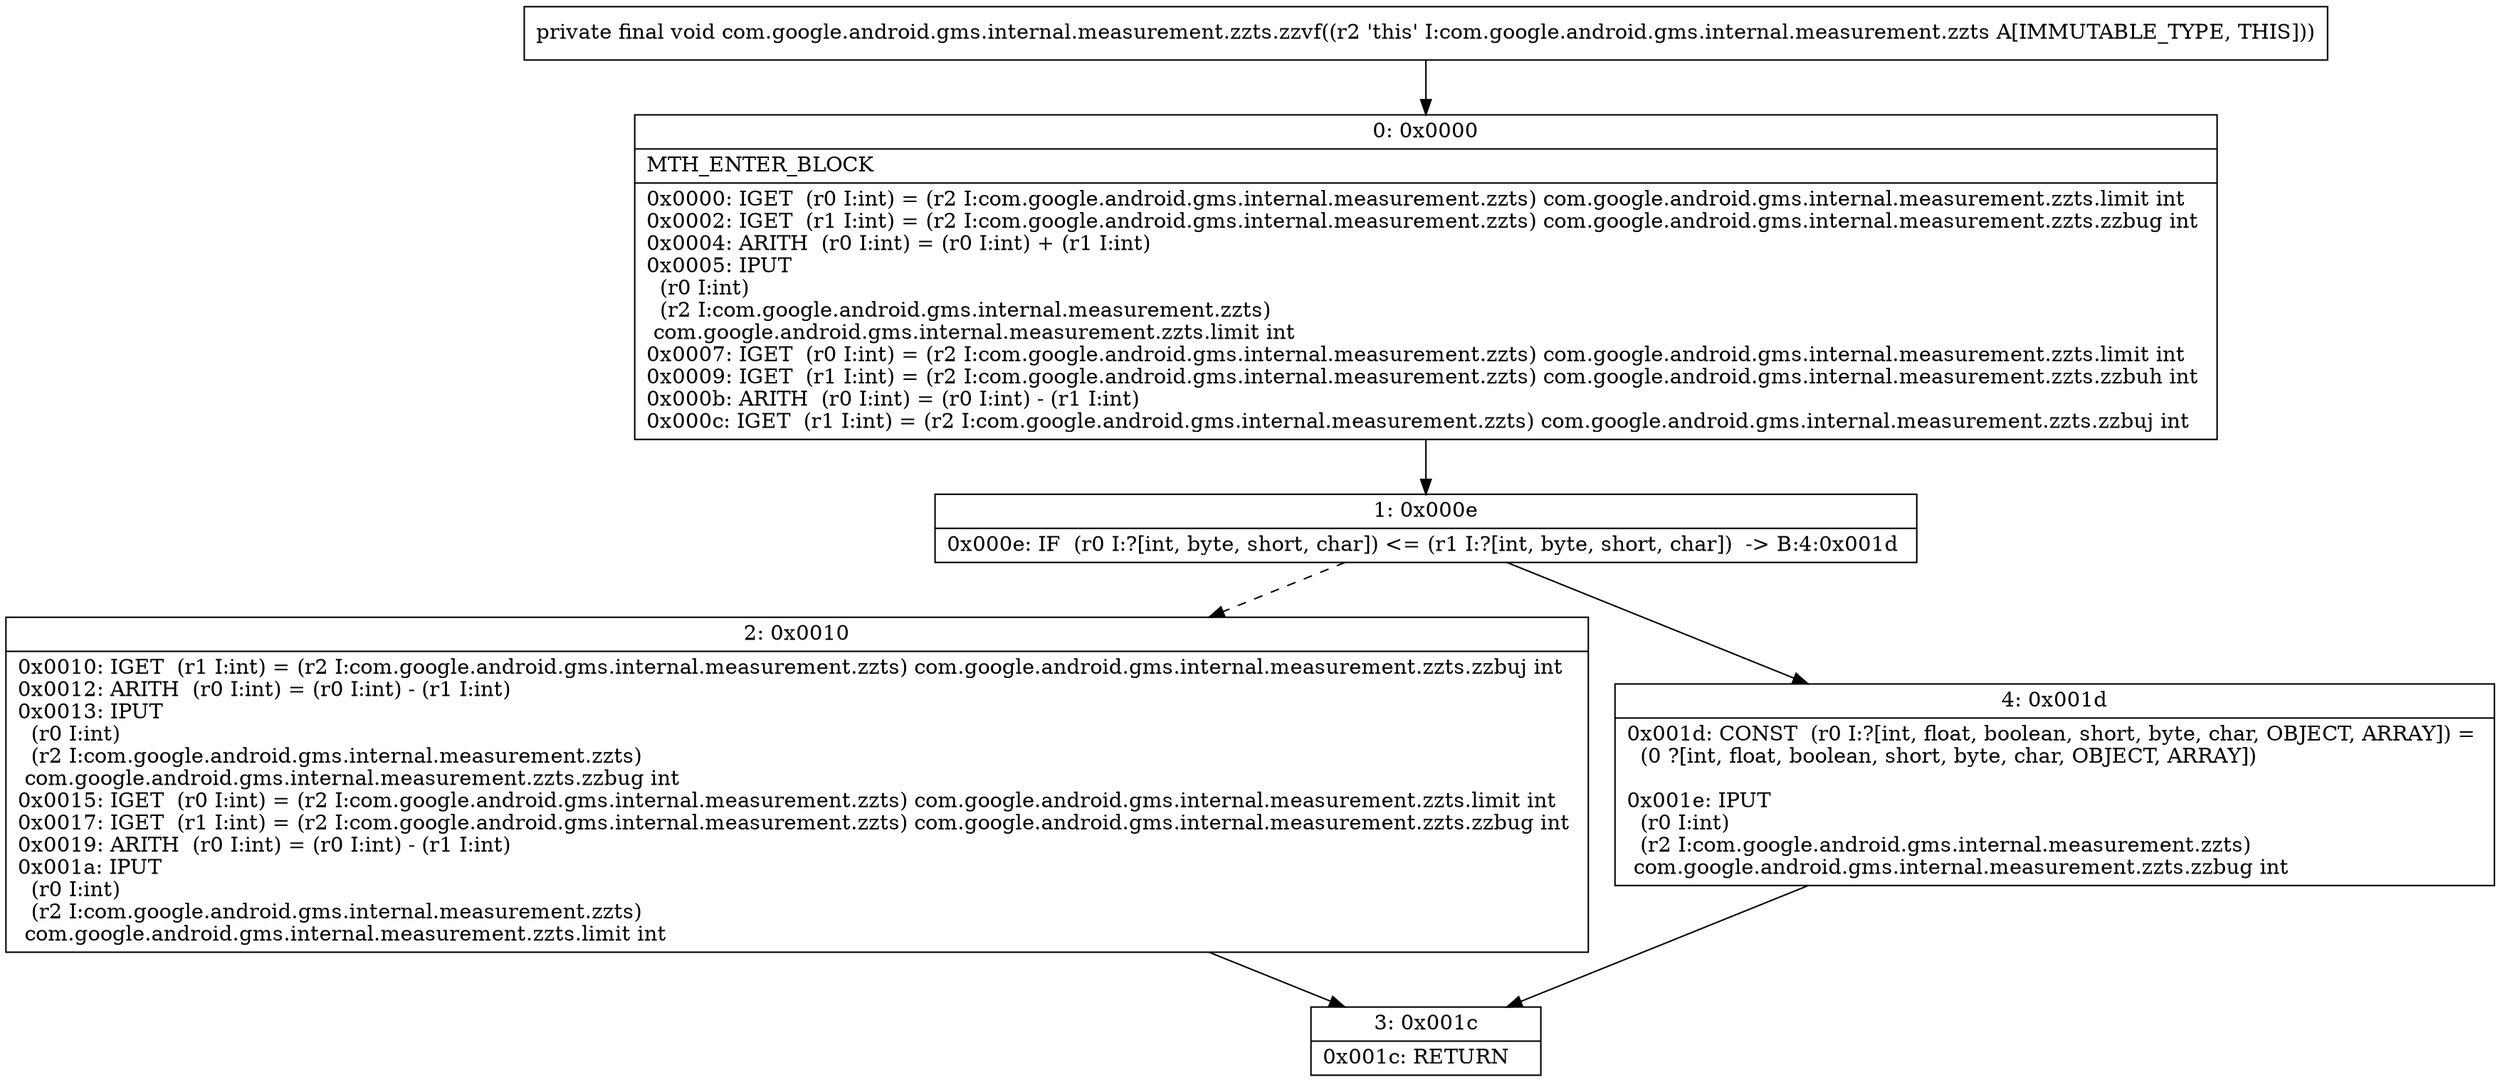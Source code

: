 digraph "CFG forcom.google.android.gms.internal.measurement.zzts.zzvf()V" {
Node_0 [shape=record,label="{0\:\ 0x0000|MTH_ENTER_BLOCK\l|0x0000: IGET  (r0 I:int) = (r2 I:com.google.android.gms.internal.measurement.zzts) com.google.android.gms.internal.measurement.zzts.limit int \l0x0002: IGET  (r1 I:int) = (r2 I:com.google.android.gms.internal.measurement.zzts) com.google.android.gms.internal.measurement.zzts.zzbug int \l0x0004: ARITH  (r0 I:int) = (r0 I:int) + (r1 I:int) \l0x0005: IPUT  \l  (r0 I:int)\l  (r2 I:com.google.android.gms.internal.measurement.zzts)\l com.google.android.gms.internal.measurement.zzts.limit int \l0x0007: IGET  (r0 I:int) = (r2 I:com.google.android.gms.internal.measurement.zzts) com.google.android.gms.internal.measurement.zzts.limit int \l0x0009: IGET  (r1 I:int) = (r2 I:com.google.android.gms.internal.measurement.zzts) com.google.android.gms.internal.measurement.zzts.zzbuh int \l0x000b: ARITH  (r0 I:int) = (r0 I:int) \- (r1 I:int) \l0x000c: IGET  (r1 I:int) = (r2 I:com.google.android.gms.internal.measurement.zzts) com.google.android.gms.internal.measurement.zzts.zzbuj int \l}"];
Node_1 [shape=record,label="{1\:\ 0x000e|0x000e: IF  (r0 I:?[int, byte, short, char]) \<= (r1 I:?[int, byte, short, char])  \-\> B:4:0x001d \l}"];
Node_2 [shape=record,label="{2\:\ 0x0010|0x0010: IGET  (r1 I:int) = (r2 I:com.google.android.gms.internal.measurement.zzts) com.google.android.gms.internal.measurement.zzts.zzbuj int \l0x0012: ARITH  (r0 I:int) = (r0 I:int) \- (r1 I:int) \l0x0013: IPUT  \l  (r0 I:int)\l  (r2 I:com.google.android.gms.internal.measurement.zzts)\l com.google.android.gms.internal.measurement.zzts.zzbug int \l0x0015: IGET  (r0 I:int) = (r2 I:com.google.android.gms.internal.measurement.zzts) com.google.android.gms.internal.measurement.zzts.limit int \l0x0017: IGET  (r1 I:int) = (r2 I:com.google.android.gms.internal.measurement.zzts) com.google.android.gms.internal.measurement.zzts.zzbug int \l0x0019: ARITH  (r0 I:int) = (r0 I:int) \- (r1 I:int) \l0x001a: IPUT  \l  (r0 I:int)\l  (r2 I:com.google.android.gms.internal.measurement.zzts)\l com.google.android.gms.internal.measurement.zzts.limit int \l}"];
Node_3 [shape=record,label="{3\:\ 0x001c|0x001c: RETURN   \l}"];
Node_4 [shape=record,label="{4\:\ 0x001d|0x001d: CONST  (r0 I:?[int, float, boolean, short, byte, char, OBJECT, ARRAY]) = \l  (0 ?[int, float, boolean, short, byte, char, OBJECT, ARRAY])\l \l0x001e: IPUT  \l  (r0 I:int)\l  (r2 I:com.google.android.gms.internal.measurement.zzts)\l com.google.android.gms.internal.measurement.zzts.zzbug int \l}"];
MethodNode[shape=record,label="{private final void com.google.android.gms.internal.measurement.zzts.zzvf((r2 'this' I:com.google.android.gms.internal.measurement.zzts A[IMMUTABLE_TYPE, THIS])) }"];
MethodNode -> Node_0;
Node_0 -> Node_1;
Node_1 -> Node_2[style=dashed];
Node_1 -> Node_4;
Node_2 -> Node_3;
Node_4 -> Node_3;
}

